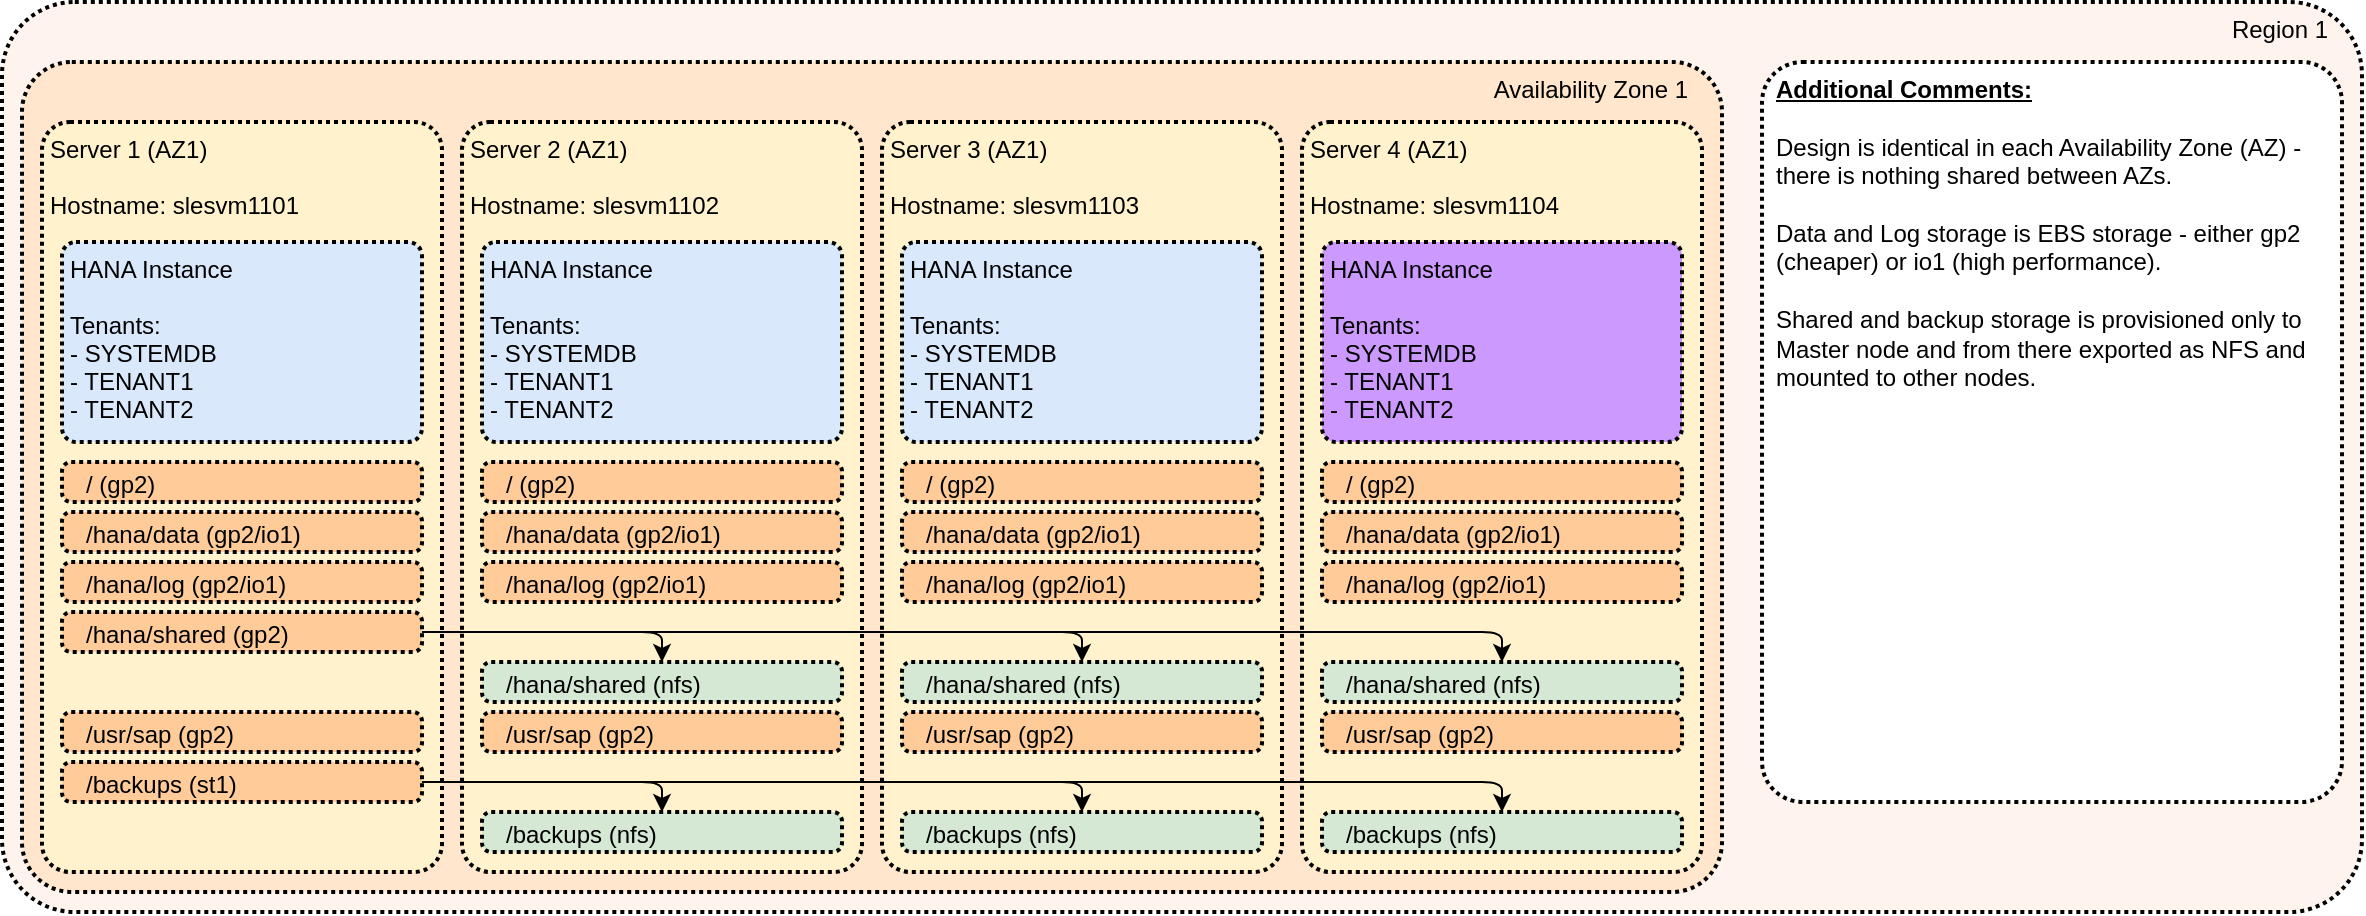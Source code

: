 <mxfile version="12.3.2" type="device" pages="1"><diagram id="5aIaYwrJNxdUiYJxXwSZ" name="Cloud-Amazon-Storage"><mxGraphModel dx="1106" dy="788" grid="1" gridSize="10" guides="1" tooltips="1" connect="1" arrows="1" fold="1" page="1" pageScale="1" pageWidth="827" pageHeight="1169" math="0" shadow="0"><root><mxCell id="FiFNZtzKijK5jJjCY9mk-0"/><mxCell id="FiFNZtzKijK5jJjCY9mk-1" parent="FiFNZtzKijK5jJjCY9mk-0"/><mxCell id="-UxRwFWbLN2xTzqDoLE2-1" value="Region 1" style="rounded=1;arcSize=8;dashed=1;strokeColor=#000000;fillColor=#FFF3EE;gradientColor=none;dashPattern=1 1;strokeWidth=2;labelBackgroundColor=none;verticalAlign=top;align=right;spacingRight=15;" parent="FiFNZtzKijK5jJjCY9mk-1" vertex="1"><mxGeometry x="30" y="70" width="1180" height="455" as="geometry"/></mxCell><mxCell id="-UxRwFWbLN2xTzqDoLE2-3" value="Availability Zone 1" style="rounded=1;arcSize=6;dashed=1;strokeColor=#000000;fillColor=#FFE6CC;gradientColor=none;dashPattern=1 1;strokeWidth=2;labelBackgroundColor=none;verticalAlign=top;align=right;spacingRight=15;" parent="FiFNZtzKijK5jJjCY9mk-1" vertex="1"><mxGeometry x="40" y="100" width="850" height="415" as="geometry"/></mxCell><mxCell id="-UxRwFWbLN2xTzqDoLE2-11" value="Server 1 (AZ1)&#10;&#10;Hostname: slesvm1101&#10;" style="rounded=1;arcSize=7;dashed=1;strokeColor=#000000;fillColor=#FFF2CC;gradientColor=none;dashPattern=1 1;strokeWidth=2;labelBackgroundColor=none;verticalAlign=top;align=left;spacingRight=2;spacingLeft=2;" parent="FiFNZtzKijK5jJjCY9mk-1" vertex="1"><mxGeometry x="50" y="130" width="200" height="375" as="geometry"/></mxCell><mxCell id="-UxRwFWbLN2xTzqDoLE2-12" value="HANA Instance&#10;&#10;Tenants:&#10;- SYSTEMDB&#10;- TENANT1&#10;- TENANT2&#10;" style="rounded=1;arcSize=7;dashed=1;strokeColor=#000000;fillColor=#dae8fc;dashPattern=1 1;strokeWidth=2;labelBackgroundColor=none;verticalAlign=top;align=left;spacingRight=2;spacingLeft=2;" parent="FiFNZtzKijK5jJjCY9mk-1" vertex="1"><mxGeometry x="60" y="190" width="180" height="100" as="geometry"/></mxCell><mxCell id="-UxRwFWbLN2xTzqDoLE2-13" value="Server 2 (AZ1)&#10;&#10;Hostname: slesvm1102&#10;" style="rounded=1;arcSize=7;dashed=1;strokeColor=#000000;fillColor=#FFF2CC;gradientColor=none;dashPattern=1 1;strokeWidth=2;labelBackgroundColor=none;verticalAlign=top;align=left;spacingRight=2;spacingLeft=2;" parent="FiFNZtzKijK5jJjCY9mk-1" vertex="1"><mxGeometry x="260" y="130" width="200" height="375" as="geometry"/></mxCell><mxCell id="-UxRwFWbLN2xTzqDoLE2-14" value="HANA Instance&#10;&#10;Tenants:&#10;- SYSTEMDB&#10;- TENANT1&#10;- TENANT2&#10;" style="rounded=1;arcSize=7;dashed=1;strokeColor=#000000;fillColor=#dae8fc;dashPattern=1 1;strokeWidth=2;labelBackgroundColor=none;verticalAlign=top;align=left;spacingRight=2;spacingLeft=2;" parent="FiFNZtzKijK5jJjCY9mk-1" vertex="1"><mxGeometry x="270" y="190" width="180" height="100" as="geometry"/></mxCell><mxCell id="-UxRwFWbLN2xTzqDoLE2-15" value="Server 3 (AZ1)&#10;&#10;Hostname: slesvm1103&#10;" style="rounded=1;arcSize=7;dashed=1;strokeColor=#000000;fillColor=#FFF2CC;gradientColor=none;dashPattern=1 1;strokeWidth=2;labelBackgroundColor=none;verticalAlign=top;align=left;spacingRight=2;spacingLeft=2;" parent="FiFNZtzKijK5jJjCY9mk-1" vertex="1"><mxGeometry x="470" y="130" width="200" height="375" as="geometry"/></mxCell><mxCell id="-UxRwFWbLN2xTzqDoLE2-16" value="HANA Instance&#10;&#10;Tenants:&#10;- SYSTEMDB&#10;- TENANT1&#10;- TENANT2&#10;" style="rounded=1;arcSize=7;dashed=1;strokeColor=#000000;fillColor=#dae8fc;dashPattern=1 1;strokeWidth=2;labelBackgroundColor=none;verticalAlign=top;align=left;spacingRight=2;spacingLeft=2;" parent="FiFNZtzKijK5jJjCY9mk-1" vertex="1"><mxGeometry x="480" y="190" width="180" height="100" as="geometry"/></mxCell><mxCell id="-UxRwFWbLN2xTzqDoLE2-17" value="Server 4 (AZ1)&#10;&#10;Hostname: slesvm1104&#10;&#10;" style="rounded=1;arcSize=7;dashed=1;strokeColor=#000000;fillColor=#FFF2CC;gradientColor=none;dashPattern=1 1;strokeWidth=2;labelBackgroundColor=none;verticalAlign=top;align=left;spacingRight=2;spacingLeft=2;" parent="FiFNZtzKijK5jJjCY9mk-1" vertex="1"><mxGeometry x="680" y="130" width="200" height="375" as="geometry"/></mxCell><mxCell id="-UxRwFWbLN2xTzqDoLE2-18" value="HANA Instance&#10;&#10;Tenants:&#10;- SYSTEMDB&#10;- TENANT1&#10;- TENANT2&#10;" style="rounded=1;arcSize=7;dashed=1;strokeColor=#000000;fillColor=#CC99FF;dashPattern=1 1;strokeWidth=2;labelBackgroundColor=none;verticalAlign=top;align=left;spacingRight=2;spacingLeft=2;" parent="FiFNZtzKijK5jJjCY9mk-1" vertex="1"><mxGeometry x="690" y="190" width="180" height="100" as="geometry"/></mxCell><mxCell id="-UxRwFWbLN2xTzqDoLE2-21" value="&lt;b&gt;&lt;u&gt;Additional Comments:&lt;/u&gt;&lt;/b&gt;&lt;br&gt;&lt;br&gt;Design is identical in each Availability Zone (AZ) - there is nothing shared between AZs.&lt;br&gt;&lt;br&gt;Data and Log storage is EBS storage - either gp2 (cheaper) or io1 (high performance).&lt;br&gt;&lt;br&gt;Shared and backup storage is provisioned only to Master node and from there exported as NFS and mounted to other nodes.&lt;br&gt;&lt;br&gt;&lt;br&gt;&lt;br&gt;" style="rounded=1;arcSize=7;dashed=1;dashPattern=1 1;strokeWidth=2;labelBackgroundColor=none;verticalAlign=top;align=left;spacingRight=5;spacingLeft=5;whiteSpace=wrap;html=1;" parent="FiFNZtzKijK5jJjCY9mk-1" vertex="1"><mxGeometry x="910" y="100" width="290" height="370" as="geometry"/></mxCell><mxCell id="q3YJBUH66vcuY7PbFaTI-22" value="/hana/data (gp2/io1)&#10;" style="rounded=1;arcSize=23;dashed=1;strokeColor=#000000;fillColor=#FFCC99;dashPattern=1 1;strokeWidth=2;labelBackgroundColor=none;verticalAlign=middle;align=left;spacingRight=2;spacingLeft=10;spacingTop=15;" parent="FiFNZtzKijK5jJjCY9mk-1" vertex="1"><mxGeometry x="690" y="325" width="180" height="20" as="geometry"/></mxCell><mxCell id="q3YJBUH66vcuY7PbFaTI-23" value="/hana/log (gp2/io1)&#10;" style="rounded=1;arcSize=23;dashed=1;strokeColor=#000000;fillColor=#FFCC99;dashPattern=1 1;strokeWidth=2;labelBackgroundColor=none;verticalAlign=middle;align=left;spacingRight=2;spacingLeft=10;spacingTop=15;" parent="FiFNZtzKijK5jJjCY9mk-1" vertex="1"><mxGeometry x="690" y="350" width="180" height="20" as="geometry"/></mxCell><mxCell id="q3YJBUH66vcuY7PbFaTI-24" value="/ (gp2)&#10;" style="rounded=1;arcSize=23;dashed=1;strokeColor=#000000;fillColor=#FFCC99;dashPattern=1 1;strokeWidth=2;labelBackgroundColor=none;verticalAlign=middle;align=left;spacingRight=2;spacingLeft=10;spacingTop=15;" parent="FiFNZtzKijK5jJjCY9mk-1" vertex="1"><mxGeometry x="690" y="300" width="180" height="20" as="geometry"/></mxCell><mxCell id="q3YJBUH66vcuY7PbFaTI-0" value="/hana/data (gp2/io1)&#10;" style="rounded=1;arcSize=23;dashed=1;strokeColor=#000000;fillColor=#FFCC99;dashPattern=1 1;strokeWidth=2;labelBackgroundColor=none;verticalAlign=middle;align=left;spacingRight=2;spacingLeft=10;spacingTop=15;" parent="FiFNZtzKijK5jJjCY9mk-1" vertex="1"><mxGeometry x="60" y="325" width="180" height="20" as="geometry"/></mxCell><mxCell id="q3YJBUH66vcuY7PbFaTI-1" value="/hana/log (gp2/io1)&#10;" style="rounded=1;arcSize=23;dashed=1;strokeColor=#000000;fillColor=#FFCC99;dashPattern=1 1;strokeWidth=2;labelBackgroundColor=none;verticalAlign=middle;align=left;spacingRight=2;spacingLeft=10;spacingTop=15;" parent="FiFNZtzKijK5jJjCY9mk-1" vertex="1"><mxGeometry x="60" y="350" width="180" height="20" as="geometry"/></mxCell><mxCell id="q3YJBUH66vcuY7PbFaTI-2" value="/ (gp2)&#10;" style="rounded=1;arcSize=23;dashed=1;strokeColor=#000000;fillColor=#FFCC99;dashPattern=1 1;strokeWidth=2;labelBackgroundColor=none;verticalAlign=middle;align=left;spacingRight=2;spacingLeft=10;spacingTop=15;" parent="FiFNZtzKijK5jJjCY9mk-1" vertex="1"><mxGeometry x="60" y="300" width="180" height="20" as="geometry"/></mxCell><mxCell id="q3YJBUH66vcuY7PbFaTI-8" value="/hana/data (gp2/io1)&#10;" style="rounded=1;arcSize=23;dashed=1;strokeColor=#000000;fillColor=#FFCC99;dashPattern=1 1;strokeWidth=2;labelBackgroundColor=none;verticalAlign=middle;align=left;spacingRight=2;spacingLeft=10;spacingTop=15;" parent="FiFNZtzKijK5jJjCY9mk-1" vertex="1"><mxGeometry x="270" y="325" width="180" height="20" as="geometry"/></mxCell><mxCell id="q3YJBUH66vcuY7PbFaTI-9" value="/hana/log (gp2/io1)&#10;" style="rounded=1;arcSize=23;dashed=1;strokeColor=#000000;fillColor=#FFCC99;dashPattern=1 1;strokeWidth=2;labelBackgroundColor=none;verticalAlign=middle;align=left;spacingRight=2;spacingLeft=10;spacingTop=15;" parent="FiFNZtzKijK5jJjCY9mk-1" vertex="1"><mxGeometry x="270" y="350" width="180" height="20" as="geometry"/></mxCell><mxCell id="q3YJBUH66vcuY7PbFaTI-10" value="/ (gp2)&#10;" style="rounded=1;arcSize=23;dashed=1;strokeColor=#000000;fillColor=#FFCC99;dashPattern=1 1;strokeWidth=2;labelBackgroundColor=none;verticalAlign=middle;align=left;spacingRight=2;spacingLeft=10;spacingTop=15;" parent="FiFNZtzKijK5jJjCY9mk-1" vertex="1"><mxGeometry x="270" y="300" width="180" height="20" as="geometry"/></mxCell><mxCell id="q3YJBUH66vcuY7PbFaTI-15" value="/hana/data (gp2/io1)&#10;" style="rounded=1;arcSize=23;dashed=1;strokeColor=#000000;fillColor=#FFCC99;dashPattern=1 1;strokeWidth=2;labelBackgroundColor=none;verticalAlign=middle;align=left;spacingRight=2;spacingLeft=10;spacingTop=15;" parent="FiFNZtzKijK5jJjCY9mk-1" vertex="1"><mxGeometry x="480" y="325" width="180" height="20" as="geometry"/></mxCell><mxCell id="q3YJBUH66vcuY7PbFaTI-16" value="/hana/log (gp2/io1)&#10;" style="rounded=1;arcSize=23;dashed=1;strokeColor=#000000;fillColor=#FFCC99;dashPattern=1 1;strokeWidth=2;labelBackgroundColor=none;verticalAlign=middle;align=left;spacingRight=2;spacingLeft=10;spacingTop=15;" parent="FiFNZtzKijK5jJjCY9mk-1" vertex="1"><mxGeometry x="480" y="350" width="180" height="20" as="geometry"/></mxCell><mxCell id="q3YJBUH66vcuY7PbFaTI-17" value="/ (gp2)&#10;" style="rounded=1;arcSize=23;dashed=1;strokeColor=#000000;fillColor=#FFCC99;dashPattern=1 1;strokeWidth=2;labelBackgroundColor=none;verticalAlign=middle;align=left;spacingRight=2;spacingLeft=10;spacingTop=15;" parent="FiFNZtzKijK5jJjCY9mk-1" vertex="1"><mxGeometry x="480" y="300" width="180" height="20" as="geometry"/></mxCell><mxCell id="q3YJBUH66vcuY7PbFaTI-25" value="/hana/shared (nfs)&#10;" style="rounded=1;arcSize=23;dashed=1;strokeColor=#000000;fillColor=#D5E8D4;dashPattern=1 1;strokeWidth=2;labelBackgroundColor=none;verticalAlign=middle;align=left;spacingRight=2;spacingLeft=10;spacingTop=15;" parent="FiFNZtzKijK5jJjCY9mk-1" vertex="1"><mxGeometry x="690" y="400" width="180" height="20" as="geometry"/></mxCell><mxCell id="q3YJBUH66vcuY7PbFaTI-3" value="/hana/shared (gp2)&#10;" style="rounded=1;arcSize=23;dashed=1;strokeColor=#000000;fillColor=#FFCC99;dashPattern=1 1;strokeWidth=2;labelBackgroundColor=none;verticalAlign=middle;align=left;spacingRight=2;spacingLeft=10;spacingTop=15;" parent="FiFNZtzKijK5jJjCY9mk-1" vertex="1"><mxGeometry x="60" y="375" width="180" height="20" as="geometry"/></mxCell><mxCell id="R90UNHAC5O_WZ7i7mvmS-0" value="" style="endArrow=classic;html=1;" parent="FiFNZtzKijK5jJjCY9mk-1" source="q3YJBUH66vcuY7PbFaTI-3" target="q3YJBUH66vcuY7PbFaTI-11" edge="1"><mxGeometry width="50" height="50" relative="1" as="geometry"><mxPoint x="150" y="495" as="sourcePoint"/><mxPoint x="150" y="1065" as="targetPoint"/><Array as="points"><mxPoint x="360" y="385"/></Array></mxGeometry></mxCell><mxCell id="R90UNHAC5O_WZ7i7mvmS-5" value="" style="endArrow=classic;html=1;" parent="FiFNZtzKijK5jJjCY9mk-1" source="q3YJBUH66vcuY7PbFaTI-3" target="q3YJBUH66vcuY7PbFaTI-25" edge="1"><mxGeometry width="50" height="50" relative="1" as="geometry"><mxPoint x="260" y="475" as="sourcePoint"/><mxPoint x="500" y="475" as="targetPoint"/><Array as="points"><mxPoint x="780" y="385"/></Array></mxGeometry></mxCell><mxCell id="R90UNHAC5O_WZ7i7mvmS-6" value="" style="endArrow=classic;html=1;" parent="FiFNZtzKijK5jJjCY9mk-1" source="q3YJBUH66vcuY7PbFaTI-3" target="q3YJBUH66vcuY7PbFaTI-18" edge="1"><mxGeometry width="50" height="50" relative="1" as="geometry"><mxPoint x="270" y="485" as="sourcePoint"/><mxPoint x="510" y="485" as="targetPoint"/><Array as="points"><mxPoint x="570" y="385"/></Array></mxGeometry></mxCell><mxCell id="q3YJBUH66vcuY7PbFaTI-11" value="/hana/shared (nfs)&#10;" style="rounded=1;arcSize=23;dashed=1;strokeColor=#000000;fillColor=#D5E8D4;dashPattern=1 1;strokeWidth=2;labelBackgroundColor=none;verticalAlign=middle;align=left;spacingRight=2;spacingLeft=10;spacingTop=15;" parent="FiFNZtzKijK5jJjCY9mk-1" vertex="1"><mxGeometry x="270" y="400" width="180" height="20" as="geometry"/></mxCell><mxCell id="q3YJBUH66vcuY7PbFaTI-18" value="/hana/shared (nfs)&#10;" style="rounded=1;arcSize=23;dashed=1;strokeColor=#000000;fillColor=#D5E8D4;dashPattern=1 1;strokeWidth=2;labelBackgroundColor=none;verticalAlign=middle;align=left;spacingRight=2;spacingLeft=10;spacingTop=15;" parent="FiFNZtzKijK5jJjCY9mk-1" vertex="1"><mxGeometry x="480" y="400" width="180" height="20" as="geometry"/></mxCell><mxCell id="q3YJBUH66vcuY7PbFaTI-27" value="/usr/sap (gp2)&#10;" style="rounded=1;arcSize=23;dashed=1;strokeColor=#000000;fillColor=#FFCC99;dashPattern=1 1;strokeWidth=2;labelBackgroundColor=none;verticalAlign=middle;align=left;spacingRight=2;spacingLeft=10;spacingTop=15;" parent="FiFNZtzKijK5jJjCY9mk-1" vertex="1"><mxGeometry x="690" y="425" width="180" height="20" as="geometry"/></mxCell><mxCell id="q3YJBUH66vcuY7PbFaTI-5" value="/usr/sap (gp2)&#10;" style="rounded=1;arcSize=23;dashed=1;strokeColor=#000000;fillColor=#FFCC99;dashPattern=1 1;strokeWidth=2;labelBackgroundColor=none;verticalAlign=middle;align=left;spacingRight=2;spacingLeft=10;spacingTop=15;" parent="FiFNZtzKijK5jJjCY9mk-1" vertex="1"><mxGeometry x="60" y="425" width="180" height="20" as="geometry"/></mxCell><mxCell id="q3YJBUH66vcuY7PbFaTI-13" value="/usr/sap (gp2)&#10;" style="rounded=1;arcSize=23;dashed=1;strokeColor=#000000;fillColor=#FFCC99;dashPattern=1 1;strokeWidth=2;labelBackgroundColor=none;verticalAlign=middle;align=left;spacingRight=2;spacingLeft=10;spacingTop=15;" parent="FiFNZtzKijK5jJjCY9mk-1" vertex="1"><mxGeometry x="270" y="425" width="180" height="20" as="geometry"/></mxCell><mxCell id="q3YJBUH66vcuY7PbFaTI-20" value="/usr/sap (gp2)&#10;" style="rounded=1;arcSize=23;dashed=1;strokeColor=#000000;fillColor=#FFCC99;dashPattern=1 1;strokeWidth=2;labelBackgroundColor=none;verticalAlign=middle;align=left;spacingRight=2;spacingLeft=10;spacingTop=15;" parent="FiFNZtzKijK5jJjCY9mk-1" vertex="1"><mxGeometry x="480" y="425" width="180" height="20" as="geometry"/></mxCell><mxCell id="q3YJBUH66vcuY7PbFaTI-4" value="/backups (st1)&#10;" style="rounded=1;arcSize=23;dashed=1;strokeColor=#000000;fillColor=#FFCC99;dashPattern=1 1;strokeWidth=2;labelBackgroundColor=none;verticalAlign=middle;align=left;spacingRight=2;spacingLeft=10;spacingTop=15;" parent="FiFNZtzKijK5jJjCY9mk-1" vertex="1"><mxGeometry x="60" y="450" width="180" height="20" as="geometry"/></mxCell><mxCell id="R90UNHAC5O_WZ7i7mvmS-2" value="" style="endArrow=classic;html=1;" parent="FiFNZtzKijK5jJjCY9mk-1" source="q3YJBUH66vcuY7PbFaTI-4" target="q3YJBUH66vcuY7PbFaTI-12" edge="1"><mxGeometry width="50" height="50" relative="1" as="geometry"><mxPoint x="-220" y="20" as="sourcePoint"/><mxPoint x="-190" y="35" as="targetPoint"/><Array as="points"><mxPoint x="360" y="460"/></Array></mxGeometry></mxCell><mxCell id="R90UNHAC5O_WZ7i7mvmS-3" value="" style="endArrow=classic;html=1;" parent="FiFNZtzKijK5jJjCY9mk-1" source="q3YJBUH66vcuY7PbFaTI-4" target="q3YJBUH66vcuY7PbFaTI-19" edge="1"><mxGeometry width="50" height="50" relative="1" as="geometry"><mxPoint x="-220" y="45" as="sourcePoint"/><mxPoint x="10" y="35" as="targetPoint"/><Array as="points"><mxPoint x="570" y="460"/></Array></mxGeometry></mxCell><mxCell id="q3YJBUH66vcuY7PbFaTI-26" value="/backups (nfs)&#10;" style="rounded=1;arcSize=23;dashed=1;strokeColor=#000000;fillColor=#D5E8D4;dashPattern=1 1;strokeWidth=2;labelBackgroundColor=none;verticalAlign=middle;align=left;spacingRight=2;spacingLeft=10;spacingTop=15;" parent="FiFNZtzKijK5jJjCY9mk-1" vertex="1"><mxGeometry x="690" y="475" width="180" height="20" as="geometry"/></mxCell><mxCell id="R90UNHAC5O_WZ7i7mvmS-4" value="" style="endArrow=classic;html=1;" parent="FiFNZtzKijK5jJjCY9mk-1" source="q3YJBUH66vcuY7PbFaTI-4" target="q3YJBUH66vcuY7PbFaTI-26" edge="1"><mxGeometry width="50" height="50" relative="1" as="geometry"><mxPoint x="250" y="495" as="sourcePoint"/><mxPoint x="490" y="495" as="targetPoint"/><Array as="points"><mxPoint x="780" y="460"/></Array></mxGeometry></mxCell><mxCell id="q3YJBUH66vcuY7PbFaTI-12" value="/backups (nfs)&#10;" style="rounded=1;arcSize=23;dashed=1;strokeColor=#000000;fillColor=#D5E8D4;dashPattern=1 1;strokeWidth=2;labelBackgroundColor=none;verticalAlign=middle;align=left;spacingRight=2;spacingLeft=10;spacingTop=15;" parent="FiFNZtzKijK5jJjCY9mk-1" vertex="1"><mxGeometry x="270" y="475" width="180" height="20" as="geometry"/></mxCell><mxCell id="q3YJBUH66vcuY7PbFaTI-19" value="/backups (nfs)&#10;" style="rounded=1;arcSize=23;dashed=1;strokeColor=#000000;fillColor=#D5E8D4;dashPattern=1 1;strokeWidth=2;labelBackgroundColor=none;verticalAlign=middle;align=left;spacingRight=2;spacingLeft=10;spacingTop=15;" parent="FiFNZtzKijK5jJjCY9mk-1" vertex="1"><mxGeometry x="480" y="475" width="180" height="20" as="geometry"/></mxCell></root></mxGraphModel></diagram></mxfile>